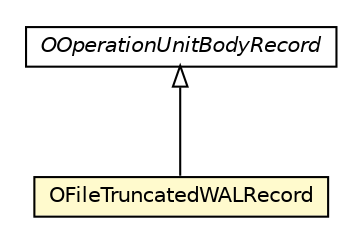 #!/usr/local/bin/dot
#
# Class diagram 
# Generated by UMLGraph version R5_6-24-gf6e263 (http://www.umlgraph.org/)
#

digraph G {
	edge [fontname="Helvetica",fontsize=10,labelfontname="Helvetica",labelfontsize=10];
	node [fontname="Helvetica",fontsize=10,shape=plaintext];
	nodesep=0.25;
	ranksep=0.5;
	// com.orientechnologies.orient.core.storage.impl.local.paginated.wal.OOperationUnitBodyRecord
	c1763005 [label=<<table title="com.orientechnologies.orient.core.storage.impl.local.paginated.wal.OOperationUnitBodyRecord" border="0" cellborder="1" cellspacing="0" cellpadding="2" port="p" href="./OOperationUnitBodyRecord.html">
		<tr><td><table border="0" cellspacing="0" cellpadding="1">
<tr><td align="center" balign="center"><font face="Helvetica-Oblique"> OOperationUnitBodyRecord </font></td></tr>
		</table></td></tr>
		</table>>, URL="./OOperationUnitBodyRecord.html", fontname="Helvetica", fontcolor="black", fontsize=10.0];
	// com.orientechnologies.orient.core.storage.impl.local.paginated.wal.OFileTruncatedWALRecord
	c1763007 [label=<<table title="com.orientechnologies.orient.core.storage.impl.local.paginated.wal.OFileTruncatedWALRecord" border="0" cellborder="1" cellspacing="0" cellpadding="2" port="p" bgcolor="lemonChiffon" href="./OFileTruncatedWALRecord.html">
		<tr><td><table border="0" cellspacing="0" cellpadding="1">
<tr><td align="center" balign="center"> OFileTruncatedWALRecord </td></tr>
		</table></td></tr>
		</table>>, URL="./OFileTruncatedWALRecord.html", fontname="Helvetica", fontcolor="black", fontsize=10.0];
	//com.orientechnologies.orient.core.storage.impl.local.paginated.wal.OFileTruncatedWALRecord extends com.orientechnologies.orient.core.storage.impl.local.paginated.wal.OOperationUnitBodyRecord
	c1763005:p -> c1763007:p [dir=back,arrowtail=empty];
}

